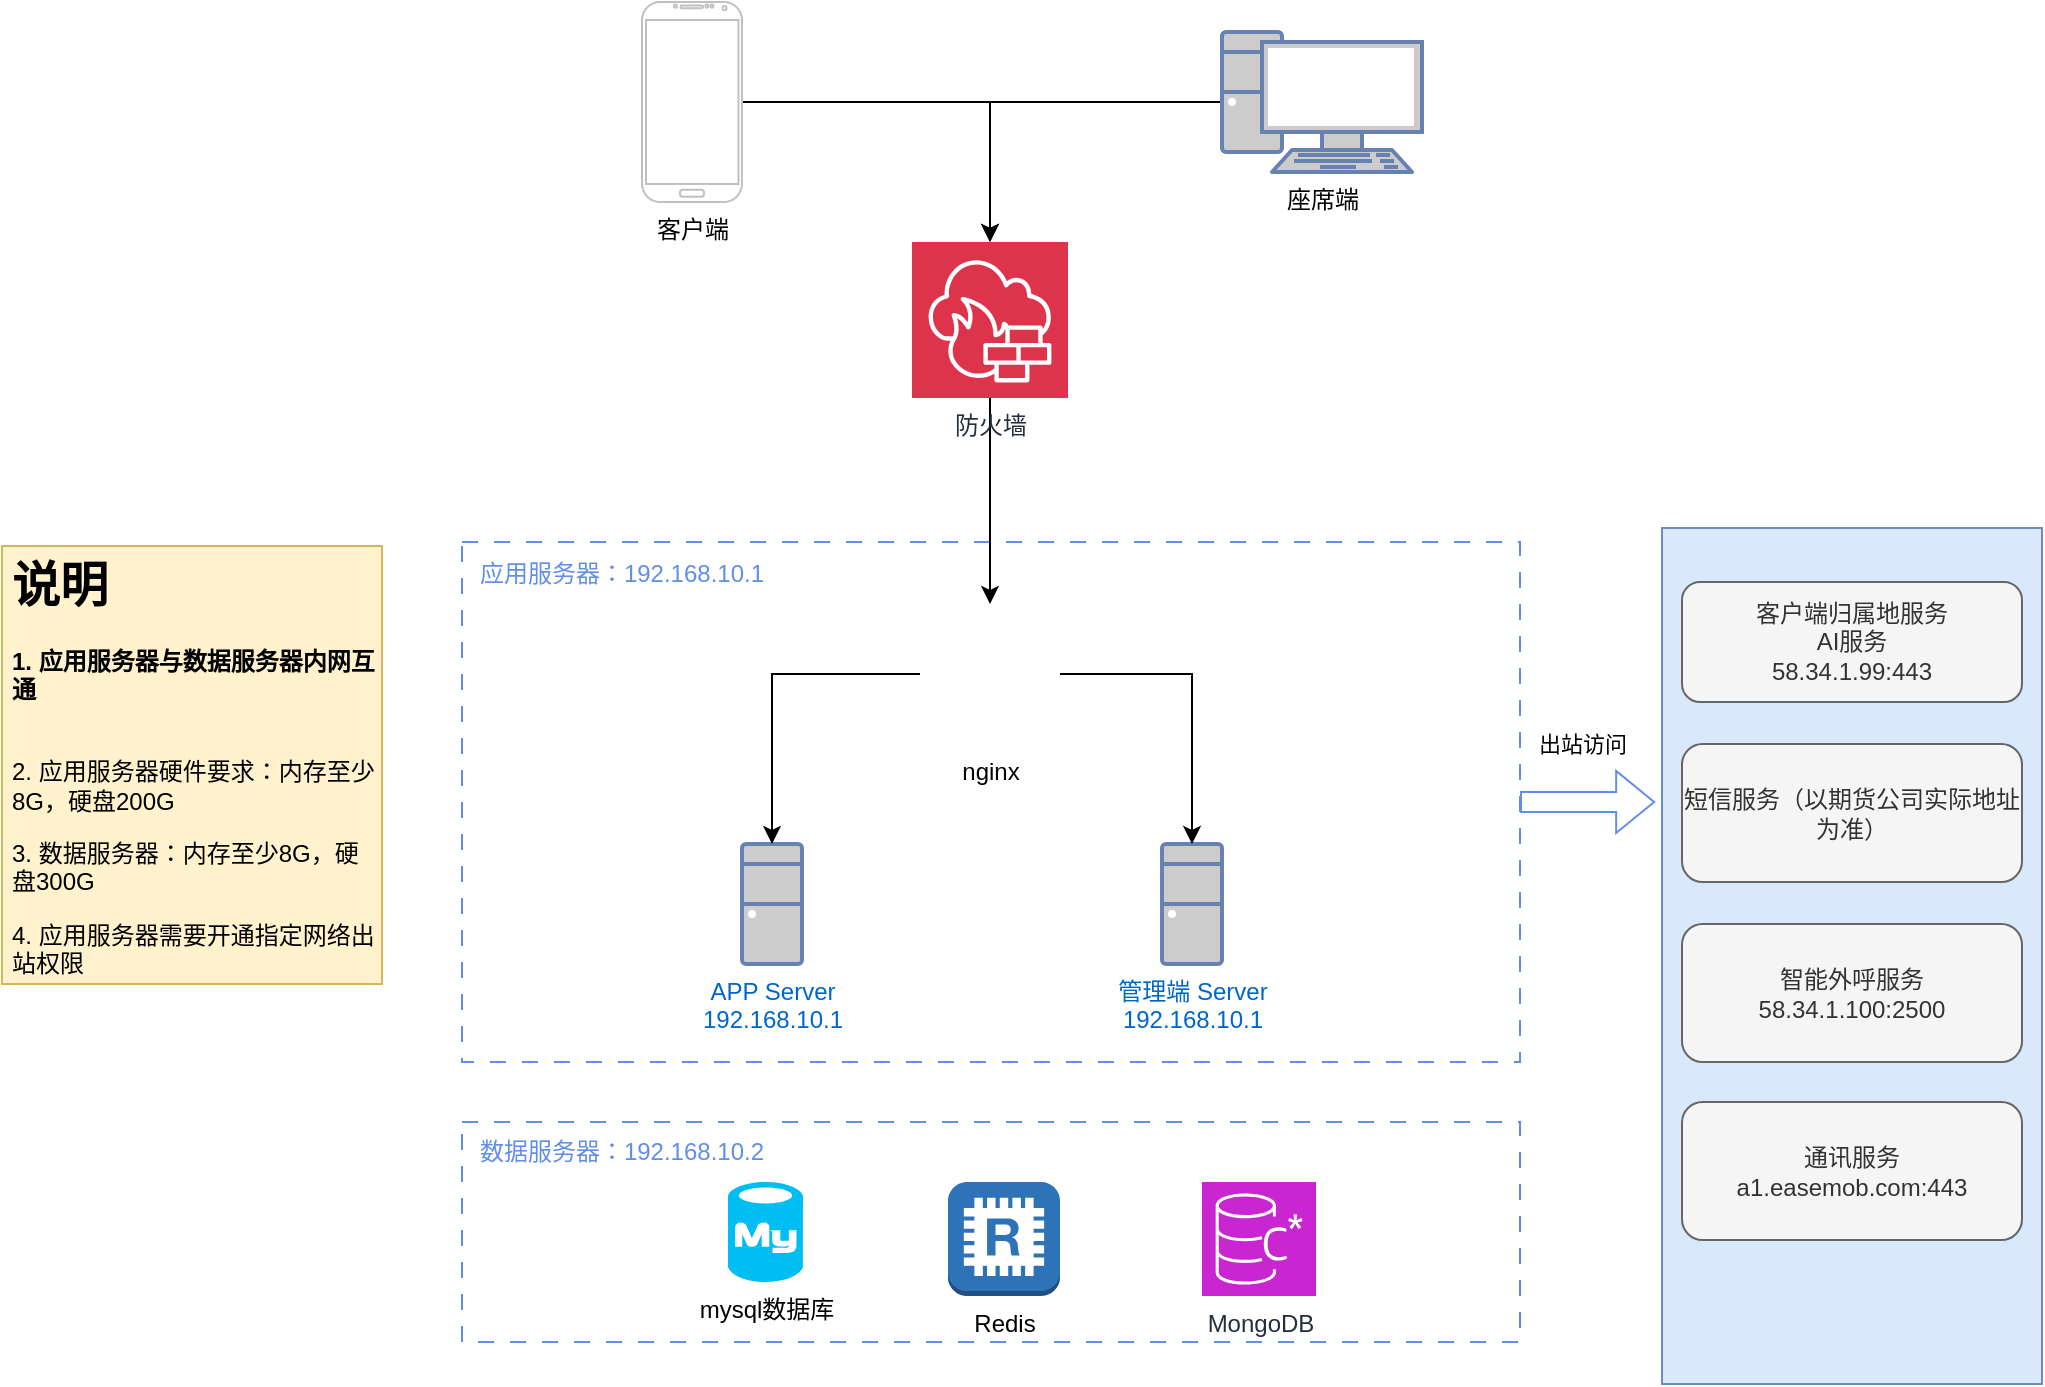 <mxfile version="21.8.2" type="github">
  <diagram name="第 1 页" id="cUeSnqwoEKw-XSXRfaBt">
    <mxGraphModel dx="1834" dy="906" grid="0" gridSize="10" guides="1" tooltips="1" connect="1" arrows="1" fold="1" page="0" pageScale="1" pageWidth="827" pageHeight="1169" math="0" shadow="0">
      <root>
        <mxCell id="0" />
        <mxCell id="1" parent="0" />
        <mxCell id="ugzp6V2DVJSi0lXBUaWw-8" style="edgeStyle=orthogonalEdgeStyle;rounded=0;orthogonalLoop=1;jettySize=auto;html=1;" edge="1" parent="1" source="ugzp6V2DVJSi0lXBUaWw-1" target="ugzp6V2DVJSi0lXBUaWw-5">
          <mxGeometry relative="1" as="geometry" />
        </mxCell>
        <mxCell id="ugzp6V2DVJSi0lXBUaWw-1" value="客户端" style="verticalLabelPosition=bottom;verticalAlign=top;html=1;shadow=0;dashed=0;strokeWidth=1;shape=mxgraph.android.phone2;strokeColor=#c0c0c0;" vertex="1" parent="1">
          <mxGeometry x="240" y="100" width="50" height="100" as="geometry" />
        </mxCell>
        <mxCell id="ugzp6V2DVJSi0lXBUaWw-9" style="edgeStyle=orthogonalEdgeStyle;rounded=0;orthogonalLoop=1;jettySize=auto;html=1;" edge="1" parent="1" source="ugzp6V2DVJSi0lXBUaWw-2" target="ugzp6V2DVJSi0lXBUaWw-5">
          <mxGeometry relative="1" as="geometry" />
        </mxCell>
        <mxCell id="ugzp6V2DVJSi0lXBUaWw-2" value="座席端" style="fontColor=#000000;verticalAlign=top;verticalLabelPosition=bottom;labelPosition=center;align=center;html=1;outlineConnect=0;fillColor=#CCCCCC;strokeColor=#6881B3;gradientColor=none;gradientDirection=north;strokeWidth=2;shape=mxgraph.networks.pc;" vertex="1" parent="1">
          <mxGeometry x="530" y="115" width="100" height="70" as="geometry" />
        </mxCell>
        <mxCell id="ugzp6V2DVJSi0lXBUaWw-3" value="" style="rounded=0;whiteSpace=wrap;html=1;dashed=1;fillColor=none;strokeColor=#618EE8;dashPattern=8 8;" vertex="1" parent="1">
          <mxGeometry x="150" y="370" width="529" height="260" as="geometry" />
        </mxCell>
        <mxCell id="ugzp6V2DVJSi0lXBUaWw-4" value="APP Server&lt;br&gt;192.168.10.1" style="fontColor=#0066CC;verticalAlign=top;verticalLabelPosition=bottom;labelPosition=center;align=center;html=1;outlineConnect=0;fillColor=#CCCCCC;strokeColor=#6881B3;gradientColor=none;gradientDirection=north;strokeWidth=2;shape=mxgraph.networks.desktop_pc;" vertex="1" parent="1">
          <mxGeometry x="290" y="521" width="30" height="60" as="geometry" />
        </mxCell>
        <mxCell id="ugzp6V2DVJSi0lXBUaWw-10" style="edgeStyle=orthogonalEdgeStyle;rounded=0;orthogonalLoop=1;jettySize=auto;html=1;" edge="1" parent="1" source="ugzp6V2DVJSi0lXBUaWw-5" target="ugzp6V2DVJSi0lXBUaWw-6">
          <mxGeometry relative="1" as="geometry" />
        </mxCell>
        <mxCell id="ugzp6V2DVJSi0lXBUaWw-5" value="防火墙" style="sketch=0;points=[[0,0,0],[0.25,0,0],[0.5,0,0],[0.75,0,0],[1,0,0],[0,1,0],[0.25,1,0],[0.5,1,0],[0.75,1,0],[1,1,0],[0,0.25,0],[0,0.5,0],[0,0.75,0],[1,0.25,0],[1,0.5,0],[1,0.75,0]];outlineConnect=0;fontColor=#232F3E;fillColor=#DD344C;strokeColor=#ffffff;dashed=0;verticalLabelPosition=bottom;verticalAlign=top;align=center;html=1;fontSize=12;fontStyle=0;aspect=fixed;shape=mxgraph.aws4.resourceIcon;resIcon=mxgraph.aws4.network_firewall;" vertex="1" parent="1">
          <mxGeometry x="375" y="220" width="78" height="78" as="geometry" />
        </mxCell>
        <mxCell id="ugzp6V2DVJSi0lXBUaWw-6" value="nginx" style="shape=image;html=1;verticalAlign=top;verticalLabelPosition=bottom;labelBackgroundColor=#ffffff;imageAspect=0;aspect=fixed;image=https://cdn4.iconfinder.com/data/icons/logos-brands-5/24/nginx-128.png" vertex="1" parent="1">
          <mxGeometry x="379" y="401" width="70" height="70" as="geometry" />
        </mxCell>
        <mxCell id="ugzp6V2DVJSi0lXBUaWw-7" value="管理端 Server&lt;br&gt;192.168.10.1&lt;br&gt;" style="fontColor=#0066CC;verticalAlign=top;verticalLabelPosition=bottom;labelPosition=center;align=center;html=1;outlineConnect=0;fillColor=#CCCCCC;strokeColor=#6881B3;gradientColor=none;gradientDirection=north;strokeWidth=2;shape=mxgraph.networks.desktop_pc;" vertex="1" parent="1">
          <mxGeometry x="500" y="521" width="30" height="60" as="geometry" />
        </mxCell>
        <mxCell id="ugzp6V2DVJSi0lXBUaWw-11" style="edgeStyle=orthogonalEdgeStyle;rounded=0;orthogonalLoop=1;jettySize=auto;html=1;entryX=0.5;entryY=0;entryDx=0;entryDy=0;entryPerimeter=0;" edge="1" parent="1" source="ugzp6V2DVJSi0lXBUaWw-6" target="ugzp6V2DVJSi0lXBUaWw-4">
          <mxGeometry relative="1" as="geometry" />
        </mxCell>
        <mxCell id="ugzp6V2DVJSi0lXBUaWw-12" style="edgeStyle=orthogonalEdgeStyle;rounded=0;orthogonalLoop=1;jettySize=auto;html=1;entryX=0.5;entryY=0;entryDx=0;entryDy=0;entryPerimeter=0;" edge="1" parent="1" source="ugzp6V2DVJSi0lXBUaWw-6" target="ugzp6V2DVJSi0lXBUaWw-7">
          <mxGeometry relative="1" as="geometry" />
        </mxCell>
        <mxCell id="ugzp6V2DVJSi0lXBUaWw-13" value="" style="rounded=0;whiteSpace=wrap;html=1;dashed=1;fillColor=none;strokeColor=#618EE8;dashPattern=8 8;" vertex="1" parent="1">
          <mxGeometry x="150" y="660" width="529" height="110" as="geometry" />
        </mxCell>
        <mxCell id="ugzp6V2DVJSi0lXBUaWw-14" value="mysql数据库" style="verticalLabelPosition=bottom;html=1;verticalAlign=top;align=center;strokeColor=none;fillColor=#00BEF2;shape=mxgraph.azure.mysql_database;" vertex="1" parent="1">
          <mxGeometry x="283" y="690" width="37.5" height="50" as="geometry" />
        </mxCell>
        <mxCell id="ugzp6V2DVJSi0lXBUaWw-15" value="Redis" style="outlineConnect=0;dashed=0;verticalLabelPosition=bottom;verticalAlign=top;align=center;html=1;shape=mxgraph.aws3.redis;fillColor=#2E73B8;gradientColor=none;" vertex="1" parent="1">
          <mxGeometry x="393" y="690" width="56" height="57" as="geometry" />
        </mxCell>
        <mxCell id="ugzp6V2DVJSi0lXBUaWw-16" value="MongoDB" style="sketch=0;points=[[0,0,0],[0.25,0,0],[0.5,0,0],[0.75,0,0],[1,0,0],[0,1,0],[0.25,1,0],[0.5,1,0],[0.75,1,0],[1,1,0],[0,0.25,0],[0,0.5,0],[0,0.75,0],[1,0.25,0],[1,0.5,0],[1,0.75,0]];outlineConnect=0;fontColor=#232F3E;fillColor=#C925D1;strokeColor=#ffffff;dashed=0;verticalLabelPosition=bottom;verticalAlign=top;align=center;html=1;fontSize=12;fontStyle=0;aspect=fixed;shape=mxgraph.aws4.resourceIcon;resIcon=mxgraph.aws4.managed_apache_cassandra_service;" vertex="1" parent="1">
          <mxGeometry x="520" y="690" width="57" height="57" as="geometry" />
        </mxCell>
        <mxCell id="ugzp6V2DVJSi0lXBUaWw-17" value="数据服务器：192.168.10.2" style="text;html=1;strokeColor=none;fillColor=none;align=center;verticalAlign=middle;whiteSpace=wrap;rounded=0;fontColor=#618EE8;" vertex="1" parent="1">
          <mxGeometry x="150" y="660" width="160" height="30" as="geometry" />
        </mxCell>
        <mxCell id="ugzp6V2DVJSi0lXBUaWw-18" value="应用服务器：192.168.10.1" style="text;html=1;strokeColor=none;fillColor=none;align=center;verticalAlign=middle;whiteSpace=wrap;rounded=0;fontColor=#618EE8;" vertex="1" parent="1">
          <mxGeometry x="150" y="371" width="160" height="30" as="geometry" />
        </mxCell>
        <mxCell id="ugzp6V2DVJSi0lXBUaWw-19" value="&lt;h1&gt;说明&lt;/h1&gt;&lt;p&gt;&lt;b&gt;1. 应用服务器与数据服务器内网互通&lt;/b&gt;&lt;br&gt;&lt;br&gt;&lt;/p&gt;&lt;p&gt;2. 应用服务器硬件要求：内存至少8G，硬盘200G&lt;/p&gt;&lt;p&gt;3. 数据服务器：内存至少8G，硬盘300G&lt;/p&gt;&lt;p&gt;4. 应用服务器需要开通指定网络出站权限&lt;/p&gt;" style="text;html=1;strokeColor=#d6b656;fillColor=#fff2cc;spacing=5;spacingTop=-20;whiteSpace=wrap;overflow=hidden;rounded=0;" vertex="1" parent="1">
          <mxGeometry x="-80" y="372" width="190" height="219" as="geometry" />
        </mxCell>
        <mxCell id="ugzp6V2DVJSi0lXBUaWw-20" value="" style="rounded=0;whiteSpace=wrap;html=1;fillColor=#dae8fc;strokeColor=#6c8ebf;" vertex="1" parent="1">
          <mxGeometry x="750" y="363" width="190" height="428" as="geometry" />
        </mxCell>
        <mxCell id="ugzp6V2DVJSi0lXBUaWw-21" style="edgeStyle=orthogonalEdgeStyle;rounded=0;orthogonalLoop=1;jettySize=auto;html=1;entryX=-0.018;entryY=0.32;entryDx=0;entryDy=0;entryPerimeter=0;shape=flexArrow;strokeColor=#618EE8;" edge="1" parent="1" source="ugzp6V2DVJSi0lXBUaWw-3" target="ugzp6V2DVJSi0lXBUaWw-20">
          <mxGeometry relative="1" as="geometry" />
        </mxCell>
        <mxCell id="ugzp6V2DVJSi0lXBUaWw-22" value="出站访问" style="edgeLabel;html=1;align=center;verticalAlign=middle;resizable=0;points=[];" vertex="1" connectable="0" parent="ugzp6V2DVJSi0lXBUaWw-21">
          <mxGeometry x="-0.276" relative="1" as="geometry">
            <mxPoint x="6" y="-29" as="offset" />
          </mxGeometry>
        </mxCell>
        <mxCell id="ugzp6V2DVJSi0lXBUaWw-23" value="客户端归属地服务&lt;br&gt;AI服务&lt;br&gt;58.34.1.99:443" style="rounded=1;whiteSpace=wrap;html=1;fillColor=#f5f5f5;strokeColor=#666666;fontColor=#333333;" vertex="1" parent="1">
          <mxGeometry x="760" y="390" width="170" height="60" as="geometry" />
        </mxCell>
        <mxCell id="ugzp6V2DVJSi0lXBUaWw-24" value="短信服务（以期货公司实际地址为准）" style="rounded=1;whiteSpace=wrap;html=1;fillColor=#f5f5f5;strokeColor=#666666;fontColor=#333333;" vertex="1" parent="1">
          <mxGeometry x="760" y="471" width="170" height="69" as="geometry" />
        </mxCell>
        <mxCell id="ugzp6V2DVJSi0lXBUaWw-25" value="智能外呼服务&lt;br&gt;58.34.1.100:2500" style="rounded=1;whiteSpace=wrap;html=1;fillColor=#f5f5f5;strokeColor=#666666;fontColor=#333333;" vertex="1" parent="1">
          <mxGeometry x="760" y="561" width="170" height="69" as="geometry" />
        </mxCell>
        <mxCell id="ugzp6V2DVJSi0lXBUaWw-26" value="通讯服务&lt;br&gt;&lt;div data-docx-has-block-data=&quot;false&quot; data-page-id=&quot;GLyRdarG7onrMtxvGdgcHrfInHd&quot;&gt;&lt;div class=&quot;ace-line ace-line old-record-id-U1FUdpCsXoT3UgxNc9McnvPsnXc&quot; style=&quot;&quot;&gt;a1.easemob.com:443&lt;/div&gt;&lt;/div&gt;" style="rounded=1;whiteSpace=wrap;html=1;fillColor=#f5f5f5;strokeColor=#666666;fontColor=#333333;" vertex="1" parent="1">
          <mxGeometry x="760" y="650" width="170" height="69" as="geometry" />
        </mxCell>
      </root>
    </mxGraphModel>
  </diagram>
</mxfile>
